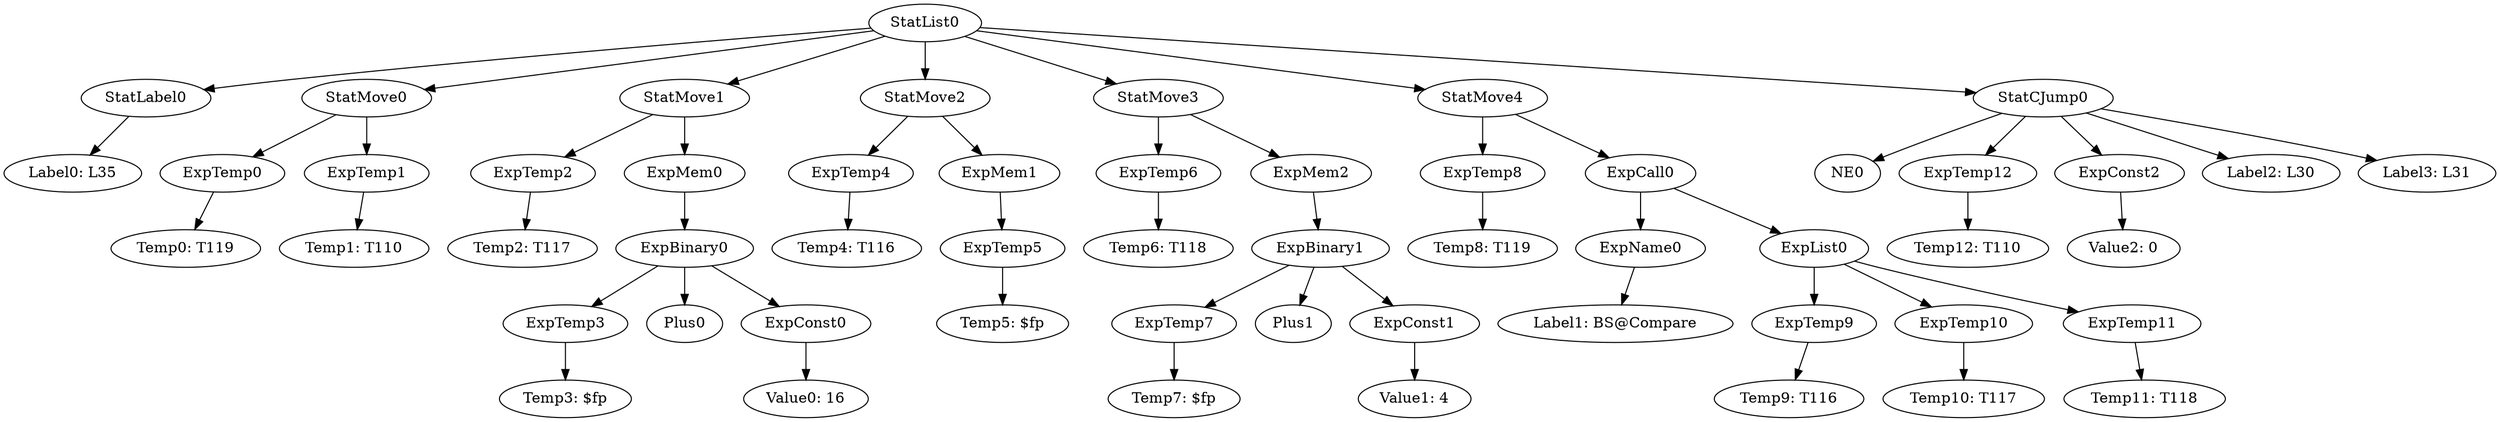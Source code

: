 digraph {
	ordering = out;
	ExpConst2 -> "Value2: 0";
	ExpList0 -> ExpTemp9;
	ExpList0 -> ExpTemp10;
	ExpList0 -> ExpTemp11;
	ExpTemp9 -> "Temp9: T116";
	ExpName0 -> "Label1: BS@Compare";
	ExpConst1 -> "Value1: 4";
	ExpConst0 -> "Value0: 16";
	ExpMem1 -> ExpTemp5;
	ExpTemp3 -> "Temp3: $fp";
	ExpTemp10 -> "Temp10: T117";
	ExpTemp2 -> "Temp2: T117";
	StatMove2 -> ExpTemp4;
	StatMove2 -> ExpMem1;
	StatLabel0 -> "Label0: L35";
	StatList0 -> StatLabel0;
	StatList0 -> StatMove0;
	StatList0 -> StatMove1;
	StatList0 -> StatMove2;
	StatList0 -> StatMove3;
	StatList0 -> StatMove4;
	StatList0 -> StatCJump0;
	ExpTemp0 -> "Temp0: T119";
	ExpCall0 -> ExpName0;
	ExpCall0 -> ExpList0;
	ExpMem2 -> ExpBinary1;
	ExpTemp12 -> "Temp12: T110";
	ExpBinary0 -> ExpTemp3;
	ExpBinary0 -> Plus0;
	ExpBinary0 -> ExpConst0;
	StatMove0 -> ExpTemp0;
	StatMove0 -> ExpTemp1;
	StatMove4 -> ExpTemp8;
	StatMove4 -> ExpCall0;
	ExpMem0 -> ExpBinary0;
	ExpBinary1 -> ExpTemp7;
	ExpBinary1 -> Plus1;
	ExpBinary1 -> ExpConst1;
	StatCJump0 -> NE0;
	StatCJump0 -> ExpTemp12;
	StatCJump0 -> ExpConst2;
	StatCJump0 -> "Label2: L30";
	StatCJump0 -> "Label3: L31";
	StatMove1 -> ExpTemp2;
	StatMove1 -> ExpMem0;
	ExpTemp8 -> "Temp8: T119";
	ExpTemp1 -> "Temp1: T110";
	ExpTemp5 -> "Temp5: $fp";
	ExpTemp6 -> "Temp6: T118";
	ExpTemp11 -> "Temp11: T118";
	StatMove3 -> ExpTemp6;
	StatMove3 -> ExpMem2;
	ExpTemp4 -> "Temp4: T116";
	ExpTemp7 -> "Temp7: $fp";
}

